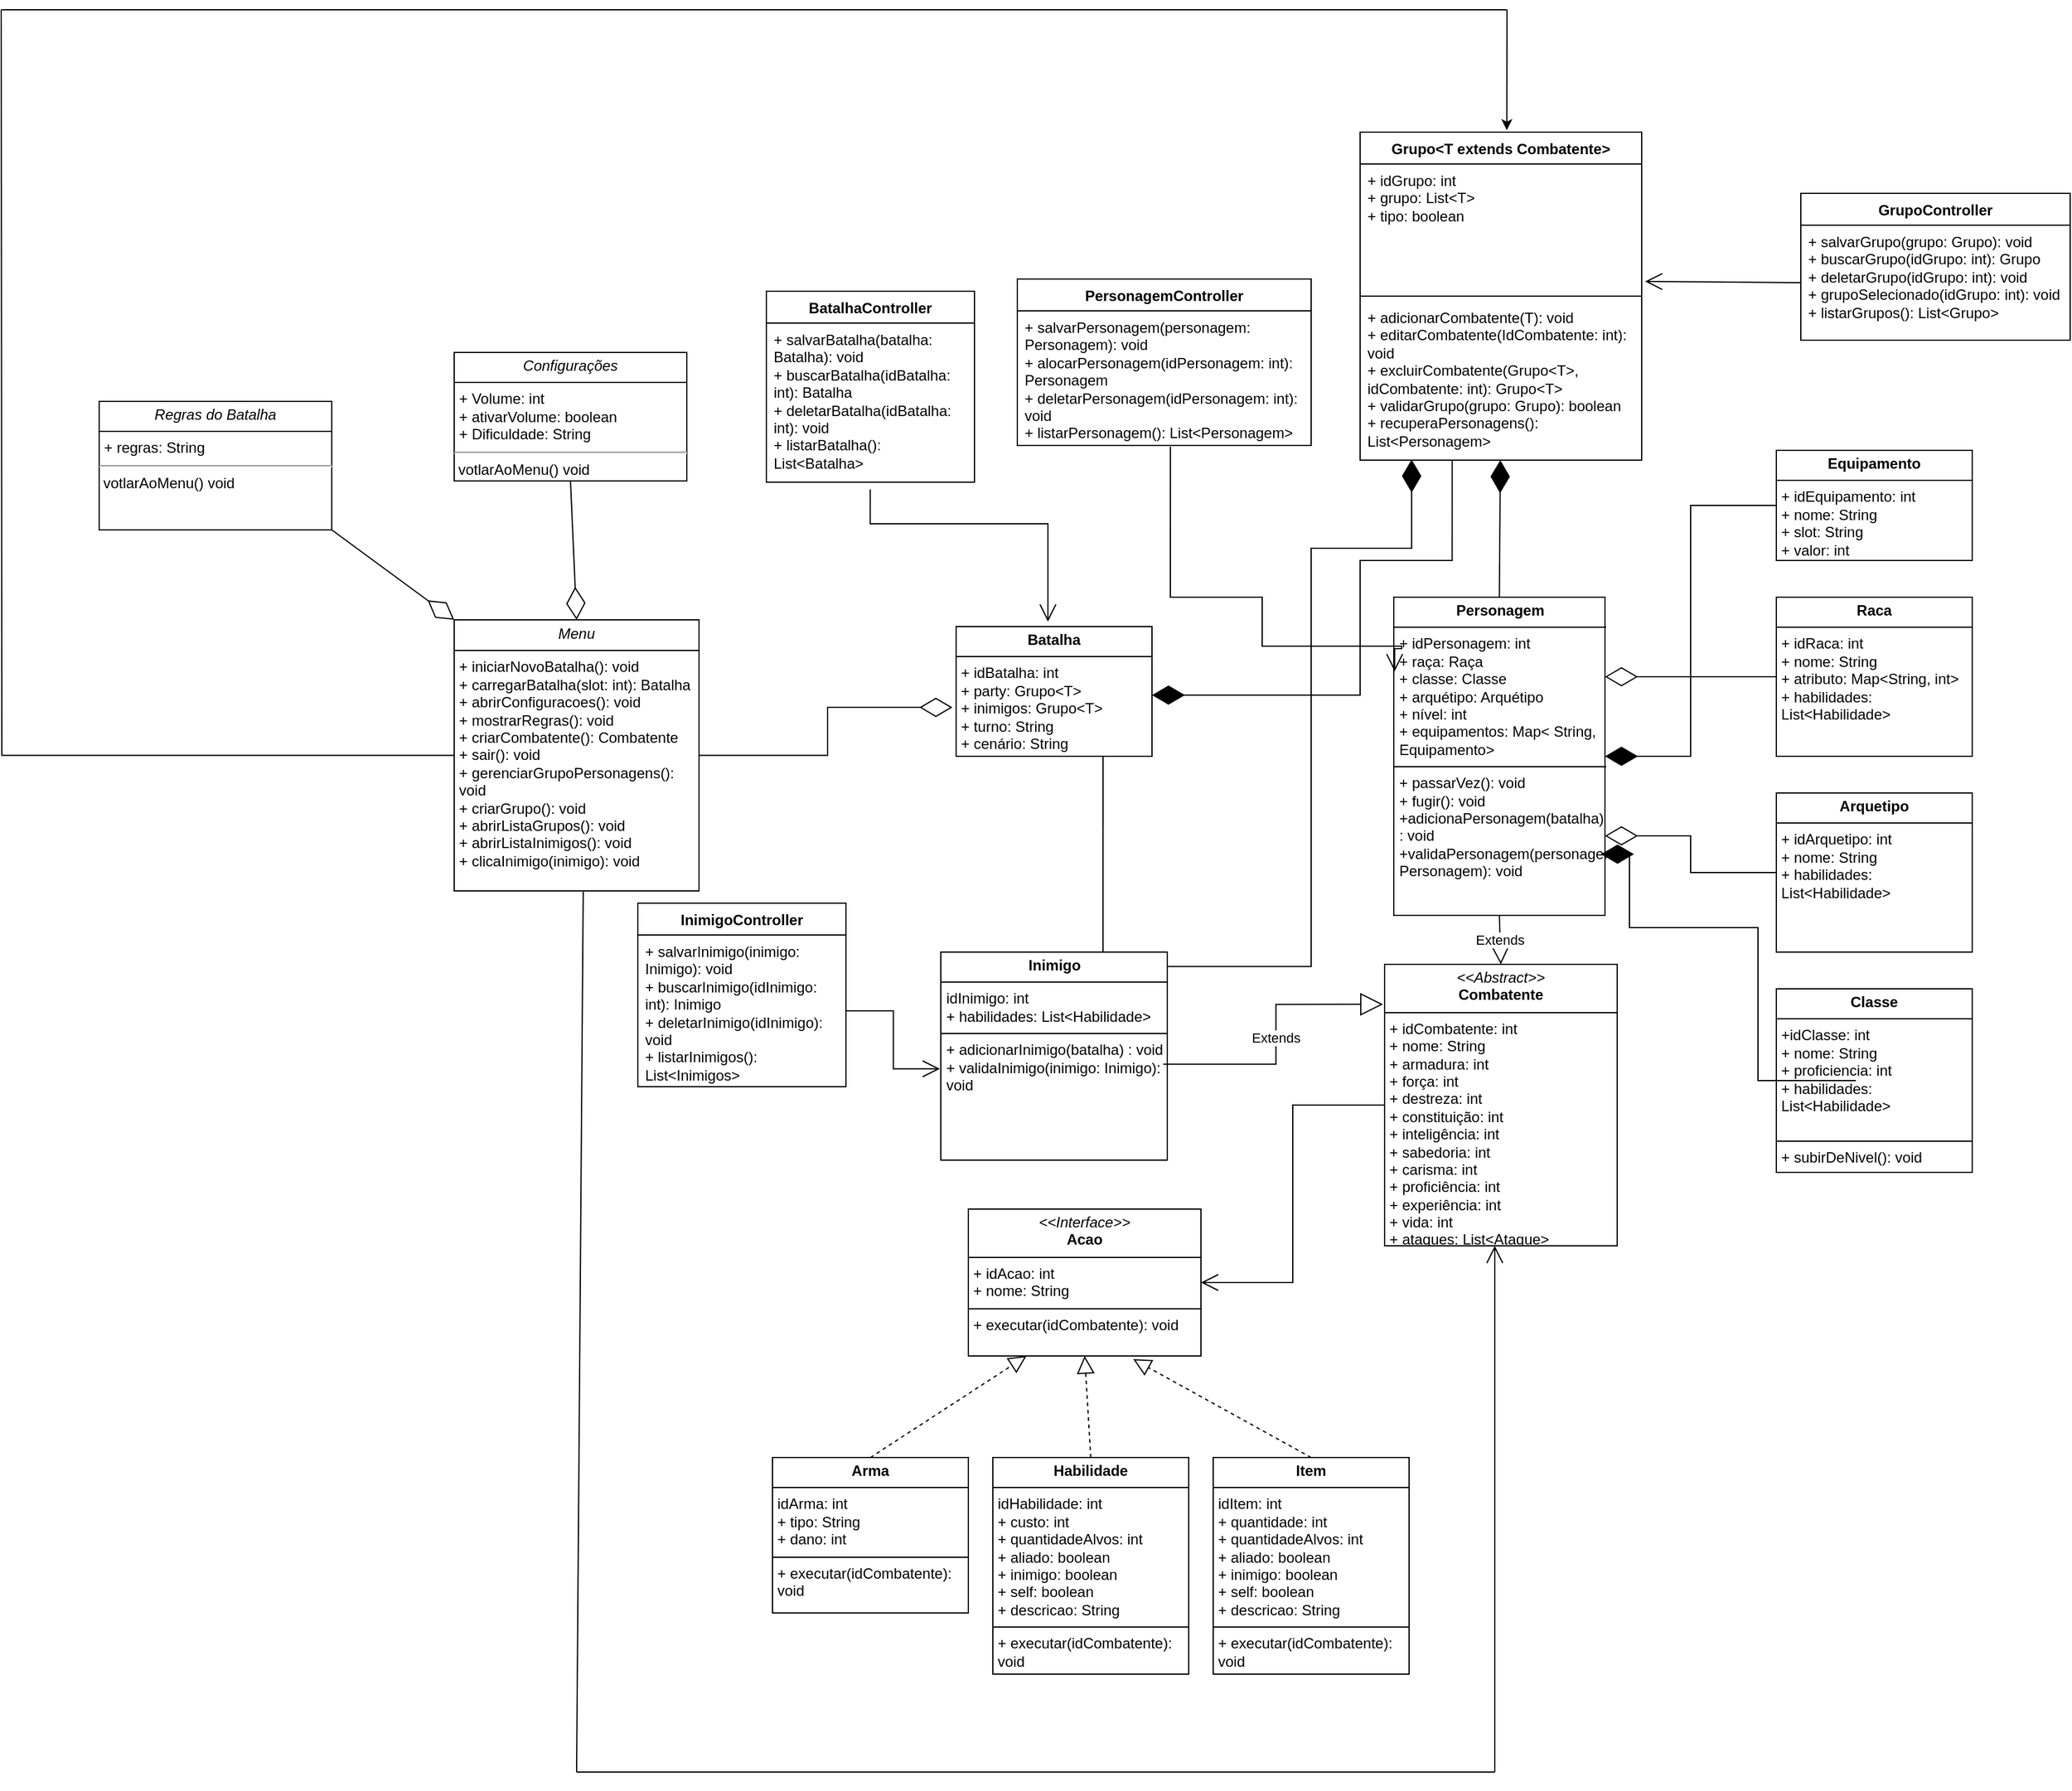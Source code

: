 <mxfile version="27.0.6">
  <diagram name="Página-1" id="_a5yPlvhvjvMh1GZJRpt">
    <mxGraphModel grid="1" page="1" gridSize="10" guides="1" tooltips="1" connect="1" arrows="1" fold="1" pageScale="1" pageWidth="9999" pageHeight="9999" math="0" shadow="0">
      <root>
        <mxCell id="0" />
        <mxCell id="1" parent="0" />
        <mxCell id="iHAAdWjE9QPSHCzv0lH9-47" value="" style="endArrow=block;dashed=1;endFill=0;endSize=12;html=1;rounded=0;exitX=0.5;exitY=0;exitDx=0;exitDy=0;entryX=0.25;entryY=1;entryDx=0;entryDy=0;" edge="1" parent="1" source="iHAAdWjE9QPSHCzv0lH9-141" target="iHAAdWjE9QPSHCzv0lH9-143">
          <mxGeometry width="160" relative="1" as="geometry">
            <mxPoint x="1230" y="658" as="sourcePoint" />
            <mxPoint x="1340" y="490" as="targetPoint" />
          </mxGeometry>
        </mxCell>
        <mxCell id="iHAAdWjE9QPSHCzv0lH9-49" value="" style="endArrow=block;dashed=1;endFill=0;endSize=12;html=1;rounded=0;exitX=0.5;exitY=0;exitDx=0;exitDy=0;entryX=0.5;entryY=1;entryDx=0;entryDy=0;" edge="1" parent="1" source="iHAAdWjE9QPSHCzv0lH9-140" target="iHAAdWjE9QPSHCzv0lH9-143">
          <mxGeometry width="160" relative="1" as="geometry">
            <mxPoint x="1420.0" y="658" as="sourcePoint" />
            <mxPoint x="1380" y="490" as="targetPoint" />
          </mxGeometry>
        </mxCell>
        <mxCell id="iHAAdWjE9QPSHCzv0lH9-50" value="" style="endArrow=block;dashed=1;endFill=0;endSize=12;html=1;rounded=0;exitX=0.5;exitY=0;exitDx=0;exitDy=0;entryX=0.709;entryY=1.022;entryDx=0;entryDy=0;entryPerimeter=0;" edge="1" parent="1" source="iHAAdWjE9QPSHCzv0lH9-138" target="iHAAdWjE9QPSHCzv0lH9-143">
          <mxGeometry width="160" relative="1" as="geometry">
            <mxPoint x="1610.0" y="658" as="sourcePoint" />
            <mxPoint x="1420" y="490" as="targetPoint" />
          </mxGeometry>
        </mxCell>
        <mxCell id="iHAAdWjE9QPSHCzv0lH9-59" value="" style="endArrow=diamondThin;endFill=0;endSize=24;html=1;rounded=0;exitX=0;exitY=0.5;exitDx=0;exitDy=0;entryX=1;entryY=0.25;entryDx=0;entryDy=0;edgeStyle=orthogonalEdgeStyle;" edge="1" parent="1" source="iHAAdWjE9QPSHCzv0lH9-84" target="iHAAdWjE9QPSHCzv0lH9-83">
          <mxGeometry width="160" relative="1" as="geometry">
            <mxPoint x="1168.4" y="161.99" as="sourcePoint" />
            <mxPoint x="960" y="110" as="targetPoint" />
          </mxGeometry>
        </mxCell>
        <mxCell id="iHAAdWjE9QPSHCzv0lH9-81" value="&lt;p style=&quot;margin:0px;margin-top:4px;text-align:center;&quot;&gt;&lt;i&gt;&amp;lt;&amp;lt;Abstract&amp;gt;&amp;gt;&lt;/i&gt;&lt;br&gt;&lt;b&gt;Combatente&lt;/b&gt;&lt;/p&gt;&lt;hr size=&quot;1&quot; style=&quot;border-style:solid;&quot;&gt;&lt;p style=&quot;margin:0px;margin-left:4px;&quot;&gt;+ idCombatente: int&lt;/p&gt;&lt;p style=&quot;margin:0px;margin-left:4px;&quot;&gt;+ nome: String&lt;/p&gt;&lt;p style=&quot;margin:0px;margin-left:4px;&quot;&gt;+ armadura: int&lt;/p&gt;&lt;p style=&quot;margin:0px;margin-left:4px;&quot;&gt;+ força: int&lt;/p&gt;&lt;p style=&quot;margin:0px;margin-left:4px;&quot;&gt;+ destreza: int&lt;/p&gt;&lt;p style=&quot;margin:0px;margin-left:4px;&quot;&gt;+ constituição: int&lt;/p&gt;&lt;p style=&quot;margin:0px;margin-left:4px;&quot;&gt;+ inteligência: int&lt;/p&gt;&lt;p style=&quot;margin:0px;margin-left:4px;&quot;&gt;+ sabedoria: int&lt;/p&gt;&lt;p style=&quot;margin:0px;margin-left:4px;&quot;&gt;+ carisma: int&lt;/p&gt;&lt;p style=&quot;margin:0px;margin-left:4px;&quot;&gt;+ proficiência: int&lt;/p&gt;&lt;p style=&quot;margin:0px;margin-left:4px;&quot;&gt;+ experiência: int&lt;/p&gt;&lt;p style=&quot;margin:0px;margin-left:4px;&quot;&gt;+ vida: int&lt;/p&gt;&lt;p style=&quot;margin:0px;margin-left:4px;&quot;&gt;+ ataques: List&amp;lt;Ataque&amp;gt;&lt;/p&gt;" style="verticalAlign=top;align=left;overflow=fill;html=1;whiteSpace=wrap;" vertex="1" parent="1">
          <mxGeometry x="1620" y="260" width="190" height="230" as="geometry" />
        </mxCell>
        <mxCell id="iHAAdWjE9QPSHCzv0lH9-82" value="&lt;p style=&quot;margin:0px;margin-top:4px;text-align:center;&quot;&gt;&lt;b&gt;Inimigo&lt;/b&gt;&lt;/p&gt;&lt;hr size=&quot;1&quot; style=&quot;border-style:solid;&quot;&gt;&lt;p style=&quot;margin:0px;margin-left:4px;&quot;&gt;idInimigo: int&lt;/p&gt;&lt;p style=&quot;margin:0px;margin-left:4px;&quot;&gt;+ habilidades: List&amp;lt;Habilidade&amp;gt;&lt;/p&gt;&lt;hr style=&quot;border-style: solid;&quot; size=&quot;1&quot;&gt;&lt;p style=&quot;margin: 0px 0px 0px 4px;&quot;&gt;+ adicionarInimigo(batalha) : void&lt;/p&gt;&lt;p style=&quot;margin: 0px 0px 0px 4px;&quot;&gt;+ validaInimigo(inimigo: Inimigo): void&lt;/p&gt;" style="verticalAlign=top;align=left;overflow=fill;html=1;whiteSpace=wrap;" vertex="1" parent="1">
          <mxGeometry x="1257.5" y="250" width="185" height="170" as="geometry" />
        </mxCell>
        <mxCell id="iHAAdWjE9QPSHCzv0lH9-83" value="&lt;p style=&quot;margin:0px;margin-top:4px;text-align:center;&quot;&gt;&lt;b&gt;Personagem&lt;/b&gt;&lt;/p&gt;&lt;hr size=&quot;1&quot; style=&quot;border-style:solid;&quot;&gt;&lt;p style=&quot;margin:0px;margin-left:4px;&quot;&gt;+ idPersonagem: int&lt;/p&gt;&lt;p style=&quot;margin:0px;margin-left:4px;&quot;&gt;+ raça: Raça&lt;/p&gt;&lt;p style=&quot;margin:0px;margin-left:4px;&quot;&gt;+ classe: Classe&lt;/p&gt;&lt;p style=&quot;margin:0px;margin-left:4px;&quot;&gt;+ arquétipo: Arquétipo&lt;/p&gt;&lt;p style=&quot;margin:0px;margin-left:4px;&quot;&gt;+ nível: int&lt;/p&gt;&lt;p style=&quot;margin:0px;margin-left:4px;&quot;&gt;+ equipamentos: Map&amp;lt; String, Equipamento&amp;gt;&lt;/p&gt;&lt;hr size=&quot;1&quot; style=&quot;border-style:solid;&quot;&gt;&lt;p style=&quot;margin:0px;margin-left:4px;&quot;&gt;+ passarVez(): void&lt;/p&gt;&lt;p style=&quot;margin:0px;margin-left:4px;&quot;&gt;+ fugir(): void&lt;/p&gt;&lt;p style=&quot;margin:0px;margin-left:4px;&quot;&gt;+adicionaPersonagem(batalha) : void&lt;/p&gt;&lt;p style=&quot;margin:0px;margin-left:4px;&quot;&gt;+validaPersonagem(personagem: Personagem): void&lt;/p&gt;" style="verticalAlign=top;align=left;overflow=fill;html=1;whiteSpace=wrap;" vertex="1" parent="1">
          <mxGeometry x="1627.5" y="-40" width="172.5" height="260" as="geometry" />
        </mxCell>
        <mxCell id="iHAAdWjE9QPSHCzv0lH9-84" value="&lt;p style=&quot;margin:0px;margin-top:4px;text-align:center;&quot;&gt;&lt;b&gt;Equipamento&lt;/b&gt;&lt;/p&gt;&lt;hr size=&quot;1&quot; style=&quot;border-style:solid;&quot;&gt;&lt;p style=&quot;margin:0px;margin-left:4px;&quot;&gt;+ idEquipamento: int&lt;/p&gt;&lt;p style=&quot;margin:0px;margin-left:4px;&quot;&gt;+ nome: String&lt;/p&gt;&lt;p style=&quot;margin:0px;margin-left:4px;&quot;&gt;+ slot: String&lt;/p&gt;&lt;p style=&quot;margin:0px;margin-left:4px;&quot;&gt;+ valor: int&lt;/p&gt;" style="verticalAlign=top;align=left;overflow=fill;html=1;whiteSpace=wrap;" vertex="1" parent="1">
          <mxGeometry x="1940" y="-160" width="160" height="90" as="geometry" />
        </mxCell>
        <mxCell id="iHAAdWjE9QPSHCzv0lH9-87" value="&lt;p style=&quot;margin:0px;margin-top:4px;text-align:center;&quot;&gt;&lt;b&gt;Classe&lt;/b&gt;&lt;/p&gt;&lt;hr size=&quot;1&quot; style=&quot;border-style:solid;&quot;&gt;&lt;p style=&quot;margin:0px;margin-left:4px;&quot;&gt;+idClasse: int&lt;/p&gt;&lt;p style=&quot;margin:0px;margin-left:4px;&quot;&gt;+ nome: String&lt;/p&gt;&lt;p style=&quot;margin:0px;margin-left:4px;&quot;&gt;+ proficiencia: int&lt;/p&gt;&lt;p style=&quot;margin:0px;margin-left:4px;&quot;&gt;+ habilidades: List&amp;lt;Habilidade&amp;gt;&lt;/p&gt;&lt;p style=&quot;margin:0px;margin-left:4px;&quot;&gt;&lt;br&gt;&lt;/p&gt;&lt;hr size=&quot;1&quot; style=&quot;border-style:solid;&quot;&gt;&lt;p style=&quot;margin:0px;margin-left:4px;&quot;&gt;+ subirDeNivel(): void&lt;/p&gt;" style="verticalAlign=top;align=left;overflow=fill;html=1;whiteSpace=wrap;" vertex="1" parent="1">
          <mxGeometry x="1940" y="280" width="160" height="150" as="geometry" />
        </mxCell>
        <mxCell id="iHAAdWjE9QPSHCzv0lH9-88" value="&lt;p style=&quot;margin:0px;margin-top:4px;text-align:center;&quot;&gt;&lt;b&gt;Raca&lt;/b&gt;&lt;/p&gt;&lt;hr size=&quot;1&quot; style=&quot;border-style:solid;&quot;&gt;&lt;p style=&quot;margin:0px;margin-left:4px;&quot;&gt;+ idRaca: int&lt;/p&gt;&lt;p style=&quot;margin:0px;margin-left:4px;&quot;&gt;+ nome: String&lt;/p&gt;&lt;p style=&quot;margin:0px;margin-left:4px;&quot;&gt;+ atributo: Map&amp;lt;String, int&amp;gt;&lt;/p&gt;&lt;p style=&quot;margin:0px;margin-left:4px;&quot;&gt;+ habilidades: List&amp;lt;Habilidade&amp;gt;&lt;/p&gt;&lt;p style=&quot;margin:0px;margin-left:4px;&quot;&gt;&lt;br&gt;&lt;/p&gt;" style="verticalAlign=top;align=left;overflow=fill;html=1;whiteSpace=wrap;" vertex="1" parent="1">
          <mxGeometry x="1940" y="-40" width="160" height="130" as="geometry" />
        </mxCell>
        <mxCell id="iHAAdWjE9QPSHCzv0lH9-90" value="&lt;p style=&quot;margin:0px;margin-top:4px;text-align:center;&quot;&gt;&lt;b&gt;Arquetipo&lt;/b&gt;&lt;/p&gt;&lt;hr size=&quot;1&quot; style=&quot;border-style:solid;&quot;&gt;&lt;p style=&quot;margin:0px;margin-left:4px;&quot;&gt;+ idArquetipo: int&lt;/p&gt;&lt;p style=&quot;margin:0px;margin-left:4px;&quot;&gt;+ nome: String&lt;/p&gt;&lt;p style=&quot;margin:0px;margin-left:4px;&quot;&gt;+ habilidades: List&amp;lt;Habilidade&amp;gt;&lt;/p&gt;&lt;p style=&quot;margin:0px;margin-left:4px;&quot;&gt;&lt;br&gt;&lt;/p&gt;" style="verticalAlign=top;align=left;overflow=fill;html=1;whiteSpace=wrap;" vertex="1" parent="1">
          <mxGeometry x="1940" y="120" width="160" height="130" as="geometry" />
        </mxCell>
        <mxCell id="iHAAdWjE9QPSHCzv0lH9-128" value="&lt;p style=&quot;margin:0px;margin-top:4px;text-align:center;&quot;&gt;&lt;b&gt;Batalha&lt;/b&gt;&lt;/p&gt;&lt;hr size=&quot;1&quot; style=&quot;border-style:solid;&quot;&gt;&lt;p style=&quot;margin:0px;margin-left:4px;&quot;&gt;+ idBatalha: int&lt;/p&gt;&lt;p style=&quot;margin:0px;margin-left:4px;&quot;&gt;&lt;span style=&quot;background-color: transparent; color: light-dark(rgb(0, 0, 0), rgb(255, 255, 255));&quot;&gt;+ party: Grupo&amp;lt;T&amp;gt;&lt;/span&gt;&lt;/p&gt;&lt;p style=&quot;margin:0px;margin-left:4px;&quot;&gt;&lt;span style=&quot;background-color: transparent; color: light-dark(rgb(0, 0, 0), rgb(255, 255, 255));&quot;&gt;+ inimigos: Grupo&amp;lt;T&amp;gt;&lt;/span&gt;&lt;/p&gt;&lt;p style=&quot;margin:0px;margin-left:4px;&quot;&gt;+ turno: String&lt;/p&gt;&lt;p style=&quot;margin:0px;margin-left:4px;&quot;&gt;+ cenário: String&lt;/p&gt;" style="verticalAlign=top;align=left;overflow=fill;html=1;whiteSpace=wrap;" vertex="1" parent="1">
          <mxGeometry x="1270" y="-16" width="160" height="106" as="geometry" />
        </mxCell>
        <mxCell id="iHAAdWjE9QPSHCzv0lH9-138" value="&lt;p style=&quot;margin:0px;margin-top:4px;text-align:center;&quot;&gt;&lt;b&gt;Item&lt;/b&gt;&lt;/p&gt;&lt;hr size=&quot;1&quot; style=&quot;border-style:solid;&quot;&gt;&lt;p style=&quot;margin:0px;margin-left:4px;&quot;&gt;idItem: int&lt;/p&gt;&lt;p style=&quot;margin:0px;margin-left:4px;&quot;&gt;+&amp;nbsp;&lt;span style=&quot;background-color: transparent; color: light-dark(rgb(0, 0, 0), rgb(255, 255, 255));&quot;&gt;quantidade: int&lt;/span&gt;&lt;/p&gt;&lt;p style=&quot;margin: 0px 0px 0px 4px;&quot;&gt;+ quantidadeAlvos: int&lt;/p&gt;&lt;p style=&quot;margin: 0px 0px 0px 4px;&quot;&gt;+ aliado: boolean&lt;/p&gt;&lt;p style=&quot;margin: 0px 0px 0px 4px;&quot;&gt;+ inimigo: boolean&lt;/p&gt;&lt;p style=&quot;margin: 0px 0px 0px 4px;&quot;&gt;+ self: boolean&lt;/p&gt;&lt;p style=&quot;margin: 0px 0px 0px 4px;&quot;&gt;+ descricao: String&lt;/p&gt;&lt;hr size=&quot;1&quot; style=&quot;border-style:solid;&quot;&gt;&lt;p style=&quot;margin:0px;margin-left:4px;&quot;&gt;+ executar(idCombatente): void&lt;/p&gt;" style="verticalAlign=top;align=left;overflow=fill;html=1;whiteSpace=wrap;" vertex="1" parent="1">
          <mxGeometry x="1480" y="663" width="160" height="177" as="geometry" />
        </mxCell>
        <mxCell id="iHAAdWjE9QPSHCzv0lH9-140" value="&lt;p style=&quot;margin:0px;margin-top:4px;text-align:center;&quot;&gt;&lt;b&gt;Habilidade&lt;/b&gt;&lt;/p&gt;&lt;hr size=&quot;1&quot; style=&quot;border-style:solid;&quot;&gt;&lt;p style=&quot;margin:0px;margin-left:4px;&quot;&gt;&lt;span style=&quot;background-color: transparent; color: light-dark(rgb(0, 0, 0), rgb(255, 255, 255));&quot;&gt;idHabilidade: int&lt;/span&gt;&lt;/p&gt;&lt;p style=&quot;margin:0px;margin-left:4px;&quot;&gt;&lt;span style=&quot;background-color: transparent; color: light-dark(rgb(0, 0, 0), rgb(255, 255, 255));&quot;&gt;+&amp;nbsp;&lt;/span&gt;&lt;span style=&quot;background-color: transparent; color: light-dark(rgb(0, 0, 0), rgb(255, 255, 255));&quot;&gt;custo: int&lt;/span&gt;&lt;/p&gt;&lt;p style=&quot;margin: 0px 0px 0px 4px;&quot;&gt;+ quantidadeAlvos: int&lt;/p&gt;&lt;p style=&quot;margin: 0px 0px 0px 4px;&quot;&gt;+ aliado: boolean&lt;/p&gt;&lt;p style=&quot;margin: 0px 0px 0px 4px;&quot;&gt;+ inimigo: boolean&lt;/p&gt;&lt;p style=&quot;margin: 0px 0px 0px 4px;&quot;&gt;+ self: boolean&lt;/p&gt;&lt;p style=&quot;margin: 0px 0px 0px 4px;&quot;&gt;+ descricao: String&lt;/p&gt;&lt;hr size=&quot;1&quot; style=&quot;border-style:solid;&quot;&gt;&lt;p style=&quot;margin:0px;margin-left:4px;&quot;&gt;+&amp;nbsp;&lt;span style=&quot;background-color: transparent; color: light-dark(rgb(0, 0, 0), rgb(255, 255, 255));&quot;&gt;executar(idCombatente): void&lt;/span&gt;&lt;/p&gt;" style="verticalAlign=top;align=left;overflow=fill;html=1;whiteSpace=wrap;" vertex="1" parent="1">
          <mxGeometry x="1300" y="663" width="160" height="177" as="geometry" />
        </mxCell>
        <mxCell id="iHAAdWjE9QPSHCzv0lH9-141" value="&lt;p style=&quot;margin:0px;margin-top:4px;text-align:center;&quot;&gt;&lt;b&gt;Arma&lt;/b&gt;&lt;/p&gt;&lt;hr size=&quot;1&quot; style=&quot;border-style:solid;&quot;&gt;&lt;p style=&quot;margin:0px;margin-left:4px;&quot;&gt;idArma: int&lt;/p&gt;&lt;p style=&quot;margin:0px;margin-left:4px;&quot;&gt;+ tipo: String&lt;/p&gt;&lt;p style=&quot;margin:0px;margin-left:4px;&quot;&gt;+ dano: int&lt;/p&gt;&lt;hr size=&quot;1&quot; style=&quot;border-style:solid;&quot;&gt;&lt;p style=&quot;margin:0px;margin-left:4px;&quot;&gt;+&amp;nbsp;&lt;span style=&quot;background-color: transparent; color: light-dark(rgb(0, 0, 0), rgb(255, 255, 255));&quot;&gt;executar(idCombatente): void&lt;/span&gt;&lt;/p&gt;" style="verticalAlign=top;align=left;overflow=fill;html=1;whiteSpace=wrap;" vertex="1" parent="1">
          <mxGeometry x="1120" y="663" width="160" height="127" as="geometry" />
        </mxCell>
        <mxCell id="iHAAdWjE9QPSHCzv0lH9-142" value="" style="endArrow=open;endFill=1;endSize=12;html=1;rounded=0;exitX=0;exitY=0.5;exitDx=0;exitDy=0;entryX=1;entryY=0.5;entryDx=0;entryDy=0;edgeStyle=orthogonalEdgeStyle;" edge="1" parent="1" source="iHAAdWjE9QPSHCzv0lH9-81" target="iHAAdWjE9QPSHCzv0lH9-143">
          <mxGeometry width="160" relative="1" as="geometry">
            <mxPoint x="1350" y="390" as="sourcePoint" />
            <mxPoint x="1520" y="420" as="targetPoint" />
          </mxGeometry>
        </mxCell>
        <mxCell id="iHAAdWjE9QPSHCzv0lH9-143" value="&lt;p style=&quot;margin:0px;margin-top:4px;text-align:center;&quot;&gt;&lt;i&gt;&amp;lt;&amp;lt;Interface&amp;gt;&amp;gt;&lt;/i&gt;&lt;br&gt;&lt;b&gt;Acao&lt;/b&gt;&lt;/p&gt;&lt;hr size=&quot;1&quot; style=&quot;border-style:solid;&quot;&gt;&lt;p style=&quot;margin:0px;margin-left:4px;&quot;&gt;+ idAcao: int&lt;/p&gt;&lt;p style=&quot;margin:0px;margin-left:4px;&quot;&gt;+ nome: String&lt;/p&gt;&lt;hr size=&quot;1&quot; style=&quot;border-style:solid;&quot;&gt;&lt;p style=&quot;margin:0px;margin-left:4px;&quot;&gt;+ executar(idCombatente): void&lt;/p&gt;" style="verticalAlign=top;align=left;overflow=fill;html=1;whiteSpace=wrap;" vertex="1" parent="1">
          <mxGeometry x="1280" y="460" width="190" height="120" as="geometry" />
        </mxCell>
        <mxCell id="iHAAdWjE9QPSHCzv0lH9-144" value="" style="endArrow=diamondThin;endFill=0;endSize=24;html=1;rounded=0;exitX=0;exitY=0.5;exitDx=0;exitDy=0;entryX=1;entryY=0.75;entryDx=0;entryDy=0;edgeStyle=orthogonalEdgeStyle;" edge="1" parent="1" source="iHAAdWjE9QPSHCzv0lH9-90" target="iHAAdWjE9QPSHCzv0lH9-83">
          <mxGeometry width="160" relative="1" as="geometry">
            <mxPoint x="1880" y="270" as="sourcePoint" />
            <mxPoint x="2040" y="270" as="targetPoint" />
          </mxGeometry>
        </mxCell>
        <mxCell id="iHAAdWjE9QPSHCzv0lH9-145" value="" style="endArrow=diamondThin;endFill=1;endSize=24;html=1;rounded=0;entryX=1;entryY=0.5;entryDx=0;entryDy=0;exitX=0;exitY=0.5;exitDx=0;exitDy=0;edgeStyle=orthogonalEdgeStyle;" edge="1" parent="1" source="iHAAdWjE9QPSHCzv0lH9-88" target="iHAAdWjE9QPSHCzv0lH9-83">
          <mxGeometry width="160" relative="1" as="geometry">
            <mxPoint x="1880" y="150" as="sourcePoint" />
            <mxPoint x="2040" y="150" as="targetPoint" />
          </mxGeometry>
        </mxCell>
        <mxCell id="iHAAdWjE9QPSHCzv0lH9-146" value="" style="endArrow=diamondThin;endFill=1;endSize=24;html=1;rounded=0;exitX=0;exitY=0.5;exitDx=0;exitDy=0;entryX=0.75;entryY=1;entryDx=0;entryDy=0;edgeStyle=orthogonalEdgeStyle;" edge="1" parent="1">
          <mxGeometry width="160" relative="1" as="geometry">
            <mxPoint x="2005" y="355" as="sourcePoint" />
            <mxPoint x="1823.75" y="170" as="targetPoint" />
            <Array as="points">
              <mxPoint x="1925" y="355" />
              <mxPoint x="1925" y="230" />
              <mxPoint x="1820" y="230" />
            </Array>
          </mxGeometry>
        </mxCell>
        <mxCell id="JM1ONhOtBjRij3e5JYiU-17" value="" style="edgeStyle=orthogonalEdgeStyle;rounded=0;orthogonalLoop=1;jettySize=auto;html=1;endArrow=none;startFill=0;" edge="1" parent="1" source="VGVoNSdA1kauDRPLX8II-2">
          <mxGeometry relative="1" as="geometry">
            <mxPoint x="490" y="-520" as="targetPoint" />
          </mxGeometry>
        </mxCell>
        <mxCell id="VGVoNSdA1kauDRPLX8II-2" value="&lt;p style=&quot;margin:0px;margin-top:4px;text-align:center;&quot;&gt;&lt;i&gt;Menu&lt;/i&gt;&lt;/p&gt;&lt;hr size=&quot;1&quot; style=&quot;border-style:solid;&quot;&gt;&lt;p style=&quot;margin:0px;margin-left:4px;&quot;&gt;+ iniciarNovoBatalha(): void&amp;nbsp; &amp;nbsp; &amp;nbsp; &amp;nbsp;&lt;/p&gt;&lt;p style=&quot;margin:0px;margin-left:4px;&quot;&gt;+ carregarBatalha(slot: int): Batalha&lt;/p&gt;&lt;p style=&quot;margin:0px;margin-left:4px;&quot;&gt;+ abrirConfiguracoes(): void&amp;nbsp;&lt;/p&gt;&lt;p style=&quot;margin:0px;margin-left:4px;&quot;&gt;+ mostrarRegras(): void&lt;/p&gt;&lt;p style=&quot;margin:0px;margin-left:4px;&quot;&gt;+ criarCombatente(): Combatente&lt;/p&gt;&lt;p style=&quot;margin:0px;margin-left:4px;&quot;&gt;+ sair(): void&lt;/p&gt;&lt;p style=&quot;margin:0px;margin-left:4px;&quot;&gt;+ gerenciarGrupoPersonagens(): void&lt;/p&gt;&lt;p style=&quot;margin:0px;margin-left:4px;&quot;&gt;+ criarGrupo(): void&lt;/p&gt;&lt;p style=&quot;margin:0px;margin-left:4px;&quot;&gt;+ abrirListaGrupos(): void&lt;/p&gt;&lt;p style=&quot;margin:0px;margin-left:4px;&quot;&gt;+ abrirListaInimigos(): void&lt;/p&gt;&lt;p style=&quot;margin:0px;margin-left:4px;&quot;&gt;+ clicaInimigo(inimigo): void&lt;/p&gt;" style="verticalAlign=top;align=left;overflow=fill;html=1;whiteSpace=wrap;" vertex="1" parent="1">
          <mxGeometry x="860" y="-21.5" width="200" height="221.5" as="geometry" />
        </mxCell>
        <mxCell id="VGVoNSdA1kauDRPLX8II-4" value="&lt;p style=&quot;margin:0px;margin-top:4px;text-align:center;&quot;&gt;&lt;i&gt;Regras do Batalha&lt;/i&gt;&lt;/p&gt;&lt;hr size=&quot;1&quot; style=&quot;border-style:solid;&quot;&gt;&lt;p style=&quot;margin:0px;margin-left:4px;&quot;&gt;+ regras: String&lt;/p&gt;&lt;hr&gt;&amp;nbsp;votlarAoMenu() void" style="verticalAlign=top;align=left;overflow=fill;html=1;whiteSpace=wrap;" vertex="1" parent="1">
          <mxGeometry x="570" y="-200" width="190" height="105" as="geometry" />
        </mxCell>
        <mxCell id="VGVoNSdA1kauDRPLX8II-14" value="&lt;p style=&quot;margin:0px;margin-top:4px;text-align:center;&quot;&gt;&lt;i&gt;Configurações&lt;/i&gt;&lt;/p&gt;&lt;hr size=&quot;1&quot; style=&quot;border-style:solid;&quot;&gt;&lt;p style=&quot;margin:0px;margin-left:4px;&quot;&gt;+ Volume: int&lt;/p&gt;&lt;p style=&quot;margin:0px;margin-left:4px;&quot;&gt;+ ativarVolume: boolean&lt;/p&gt;&lt;p style=&quot;margin:0px;margin-left:4px;&quot;&gt;+ Dificuldade: String&lt;/p&gt;&lt;hr&gt;&amp;nbsp;votlarAoMenu() void" style="verticalAlign=top;align=left;overflow=fill;html=1;whiteSpace=wrap;" vertex="1" parent="1">
          <mxGeometry x="860" y="-240" width="190" height="105" as="geometry" />
        </mxCell>
        <mxCell id="VGVoNSdA1kauDRPLX8II-16" value="" style="endArrow=open;endFill=1;endSize=12;html=1;rounded=0;entryX=0.5;entryY=1;entryDx=0;entryDy=0;" edge="1" parent="1">
          <mxGeometry width="160" relative="1" as="geometry">
            <mxPoint x="1710" y="920" as="sourcePoint" />
            <mxPoint x="1710" y="490" as="targetPoint" />
          </mxGeometry>
        </mxCell>
        <mxCell id="VGVoNSdA1kauDRPLX8II-19" value="" style="endArrow=none;html=1;rounded=0;" edge="1" parent="1">
          <mxGeometry width="50" height="50" relative="1" as="geometry">
            <mxPoint x="960" y="920" as="sourcePoint" />
            <mxPoint x="1710" y="920" as="targetPoint" />
          </mxGeometry>
        </mxCell>
        <mxCell id="VGVoNSdA1kauDRPLX8II-21" value="" style="endArrow=none;html=1;rounded=0;exitX=0.527;exitY=1.003;exitDx=0;exitDy=0;exitPerimeter=0;" edge="1" parent="1" source="VGVoNSdA1kauDRPLX8II-2">
          <mxGeometry width="50" height="50" relative="1" as="geometry">
            <mxPoint x="960" y="130" as="sourcePoint" />
            <mxPoint x="960" y="920" as="targetPoint" />
          </mxGeometry>
        </mxCell>
        <mxCell id="oElnw2Wf1D5d3-JwbpOK-4" value="" style="endArrow=diamondThin;endFill=0;endSize=24;html=1;rounded=0;exitX=0.5;exitY=1;exitDx=0;exitDy=0;entryX=0.5;entryY=0;entryDx=0;entryDy=0;" edge="1" parent="1" source="VGVoNSdA1kauDRPLX8II-14" target="VGVoNSdA1kauDRPLX8II-2">
          <mxGeometry width="160" relative="1" as="geometry">
            <mxPoint x="980" y="40" as="sourcePoint" />
            <mxPoint x="1140" y="40" as="targetPoint" />
          </mxGeometry>
        </mxCell>
        <mxCell id="oElnw2Wf1D5d3-JwbpOK-5" value="" style="endArrow=diamondThin;endFill=0;endSize=24;html=1;rounded=0;exitX=1;exitY=1;exitDx=0;exitDy=0;entryX=0;entryY=0;entryDx=0;entryDy=0;" edge="1" parent="1" source="VGVoNSdA1kauDRPLX8II-4" target="VGVoNSdA1kauDRPLX8II-2">
          <mxGeometry width="160" relative="1" as="geometry">
            <mxPoint x="1110" y="210" as="sourcePoint" />
            <mxPoint x="1270" y="210" as="targetPoint" />
          </mxGeometry>
        </mxCell>
        <mxCell id="oElnw2Wf1D5d3-JwbpOK-6" value="" style="endArrow=diamondThin;endFill=0;endSize=24;html=1;rounded=0;exitX=1;exitY=0.5;exitDx=0;exitDy=0;entryX=-0.019;entryY=0.623;entryDx=0;entryDy=0;entryPerimeter=0;edgeStyle=orthogonalEdgeStyle;" edge="1" parent="1" source="VGVoNSdA1kauDRPLX8II-2" target="iHAAdWjE9QPSHCzv0lH9-128">
          <mxGeometry width="160" relative="1" as="geometry">
            <mxPoint x="1110" y="40" as="sourcePoint" />
            <mxPoint x="1270" y="40" as="targetPoint" />
          </mxGeometry>
        </mxCell>
        <mxCell id="JM1ONhOtBjRij3e5JYiU-7" value="Grupo&amp;lt;T extends Combatente&amp;gt;" style="swimlane;fontStyle=1;align=center;verticalAlign=top;childLayout=stackLayout;horizontal=1;startSize=26;horizontalStack=0;resizeParent=1;resizeParentMax=0;resizeLast=0;collapsible=1;marginBottom=0;whiteSpace=wrap;html=1;" vertex="1" parent="1">
          <mxGeometry x="1600" y="-420" width="230" height="268" as="geometry">
            <mxRectangle x="220" y="60" width="70" height="30" as="alternateBounds" />
          </mxGeometry>
        </mxCell>
        <mxCell id="JM1ONhOtBjRij3e5JYiU-8" value="&lt;div&gt;+ idGrupo: int&lt;/div&gt;+ grupo: List&amp;lt;T&amp;gt;&lt;br&gt;+ tipo: boolean" style="text;strokeColor=none;fillColor=none;align=left;verticalAlign=top;spacingLeft=4;spacingRight=4;overflow=hidden;rotatable=0;points=[[0,0.5],[1,0.5]];portConstraint=eastwest;whiteSpace=wrap;html=1;" vertex="1" parent="JM1ONhOtBjRij3e5JYiU-7">
          <mxGeometry y="26" width="230" height="104" as="geometry" />
        </mxCell>
        <mxCell id="JM1ONhOtBjRij3e5JYiU-9" value="" style="line;strokeWidth=1;fillColor=none;align=left;verticalAlign=middle;spacingTop=-1;spacingLeft=3;spacingRight=3;rotatable=0;labelPosition=right;points=[];portConstraint=eastwest;strokeColor=inherit;" vertex="1" parent="JM1ONhOtBjRij3e5JYiU-7">
          <mxGeometry y="130" width="230" height="8" as="geometry" />
        </mxCell>
        <mxCell id="JM1ONhOtBjRij3e5JYiU-10" value="&lt;div&gt;&lt;span style=&quot;background-color: transparent; color: light-dark(rgb(0, 0, 0), rgb(255, 255, 255));&quot;&gt;+ adicionarCombatente&lt;/span&gt;&lt;span style=&quot;background-color: transparent; color: light-dark(rgb(0, 0, 0), rgb(255, 255, 255));&quot;&gt;(T&lt;/span&gt;&lt;span style=&quot;background-color: transparent; color: light-dark(rgb(0, 0, 0), rgb(255, 255, 255));&quot;&gt;): void&lt;/span&gt;&lt;/div&gt;&lt;div&gt;+ editarCombatente&lt;span style=&quot;background-color: transparent; color: light-dark(rgb(0, 0, 0), rgb(255, 255, 255));&quot;&gt;(IdCombatente: int&lt;/span&gt;&lt;span style=&quot;background-color: transparent; color: light-dark(rgb(0, 0, 0), rgb(255, 255, 255));&quot;&gt;): void&lt;/span&gt;&lt;div&gt;&lt;span style=&quot;background-color: transparent; color: light-dark(rgb(0, 0, 0), rgb(255, 255, 255));&quot;&gt;+ excluirCombatente(Grupo&amp;lt;T&amp;gt;, idCombatente: int): Grupo&amp;lt;T&amp;gt;&lt;/span&gt;&lt;/div&gt;&lt;/div&gt;&lt;div&gt;+ validarGrupo(grupo: Grupo): boolean&lt;span style=&quot;background-color: transparent; color: light-dark(rgb(0, 0, 0), rgb(255, 255, 255));&quot;&gt;&lt;/span&gt;&lt;/div&gt;&lt;div&gt;+ recuperaPersonagens(): List&amp;lt;Personagem&amp;gt;&lt;/div&gt;" style="text;strokeColor=none;fillColor=none;align=left;verticalAlign=top;spacingLeft=4;spacingRight=4;overflow=hidden;rotatable=0;points=[[0,0.5],[1,0.5]];portConstraint=eastwest;whiteSpace=wrap;html=1;" vertex="1" parent="JM1ONhOtBjRij3e5JYiU-7">
          <mxGeometry y="138" width="230" height="130" as="geometry" />
        </mxCell>
        <mxCell id="JM1ONhOtBjRij3e5JYiU-13" value="" style="endArrow=diamondThin;endFill=1;endSize=24;html=1;rounded=0;exitX=0.5;exitY=0;exitDx=0;exitDy=0;" edge="1" parent="1" source="iHAAdWjE9QPSHCzv0lH9-83" target="JM1ONhOtBjRij3e5JYiU-10">
          <mxGeometry width="160" relative="1" as="geometry">
            <mxPoint x="1800" y="-96" as="sourcePoint" />
            <mxPoint x="1650" y="-70" as="targetPoint" />
          </mxGeometry>
        </mxCell>
        <mxCell id="JM1ONhOtBjRij3e5JYiU-20" value="" style="endArrow=none;html=1;rounded=0;startFill=0;" edge="1" parent="1">
          <mxGeometry width="50" height="50" relative="1" as="geometry">
            <mxPoint x="490" y="-520" as="sourcePoint" />
            <mxPoint x="1720" y="-520" as="targetPoint" />
          </mxGeometry>
        </mxCell>
        <mxCell id="JM1ONhOtBjRij3e5JYiU-23" value="" style="endArrow=classic;html=1;rounded=0;entryX=0.521;entryY=-0.006;entryDx=0;entryDy=0;entryPerimeter=0;" edge="1" parent="1" target="JM1ONhOtBjRij3e5JYiU-7">
          <mxGeometry width="50" height="50" relative="1" as="geometry">
            <mxPoint x="1720" y="-520" as="sourcePoint" />
            <mxPoint x="1730" y="-450" as="targetPoint" />
          </mxGeometry>
        </mxCell>
        <mxCell id="mDxcm6M0Cwam5z7Qv1Eb-4" value="GrupoController" style="swimlane;fontStyle=1;align=center;verticalAlign=top;childLayout=stackLayout;horizontal=1;startSize=26;horizontalStack=0;resizeParent=1;resizeParentMax=0;resizeLast=0;collapsible=1;marginBottom=0;whiteSpace=wrap;html=1;" vertex="1" parent="1">
          <mxGeometry x="1960" y="-370" width="220" height="120" as="geometry" />
        </mxCell>
        <mxCell id="mDxcm6M0Cwam5z7Qv1Eb-5" value="&lt;div&gt;&lt;div&gt;&lt;span style=&quot;background-color: transparent; color: light-dark(rgb(0, 0, 0), rgb(255, 255, 255));&quot;&gt;+ salvarGrupo(grupo: Grupo): void&lt;/span&gt;&lt;/div&gt;&lt;/div&gt;&lt;div&gt;&lt;div&gt;+ buscarGrupo(idGrupo: int): Grupo&lt;/div&gt;&lt;div&gt;+ deletarGrupo(idGrupo: int): void&lt;/div&gt;&lt;div&gt;+ grupoSelecionado(idGrupo: int): void&lt;/div&gt;&lt;div&gt;+ listarGrupos(): List&amp;lt;Grupo&amp;gt;&lt;/div&gt;&lt;/div&gt;" style="text;strokeColor=none;fillColor=none;align=left;verticalAlign=top;spacingLeft=4;spacingRight=4;overflow=hidden;rotatable=0;points=[[0,0.5],[1,0.5]];portConstraint=eastwest;whiteSpace=wrap;html=1;" vertex="1" parent="mDxcm6M0Cwam5z7Qv1Eb-4">
          <mxGeometry y="26" width="220" height="94" as="geometry" />
        </mxCell>
        <mxCell id="mDxcm6M0Cwam5z7Qv1Eb-9" value="" style="endArrow=open;endFill=1;endSize=12;html=1;rounded=0;exitX=0;exitY=0.5;exitDx=0;exitDy=0;entryX=1.012;entryY=0.923;entryDx=0;entryDy=0;entryPerimeter=0;" edge="1" parent="1" source="mDxcm6M0Cwam5z7Qv1Eb-5" target="JM1ONhOtBjRij3e5JYiU-8">
          <mxGeometry width="160" relative="1" as="geometry">
            <mxPoint x="1985" y="-331.5" as="sourcePoint" />
            <mxPoint x="1840" y="-286.5" as="targetPoint" />
          </mxGeometry>
        </mxCell>
        <mxCell id="mDxcm6M0Cwam5z7Qv1Eb-11" value="InimigoController" style="swimlane;fontStyle=1;align=center;verticalAlign=top;childLayout=stackLayout;horizontal=1;startSize=26;horizontalStack=0;resizeParent=1;resizeParentMax=0;resizeLast=0;collapsible=1;marginBottom=0;whiteSpace=wrap;html=1;" vertex="1" parent="1">
          <mxGeometry x="1010" y="210" width="170" height="150" as="geometry" />
        </mxCell>
        <mxCell id="mDxcm6M0Cwam5z7Qv1Eb-12" value="&lt;div&gt;&lt;div&gt;&lt;span style=&quot;background-color: transparent; color: light-dark(rgb(0, 0, 0), rgb(255, 255, 255));&quot;&gt;+ salvarInimigo(inimigo: Inimigo): void&lt;/span&gt;&lt;/div&gt;&lt;/div&gt;&lt;div&gt;&lt;div&gt;+ buscarInimigo(idInimigo: int): Inimigo&lt;/div&gt;&lt;div&gt;+ deletarInimigo(idInimigo): void&lt;/div&gt;&lt;div&gt;+ listarInimigos(): List&amp;lt;Inimigos&amp;gt;&lt;/div&gt;&lt;div&gt;&lt;div&gt;&lt;br&gt;&lt;/div&gt;&lt;/div&gt;&lt;/div&gt;" style="text;strokeColor=none;fillColor=none;align=left;verticalAlign=top;spacingLeft=4;spacingRight=4;overflow=hidden;rotatable=0;points=[[0,0.5],[1,0.5]];portConstraint=eastwest;whiteSpace=wrap;html=1;" vertex="1" parent="mDxcm6M0Cwam5z7Qv1Eb-11">
          <mxGeometry y="26" width="170" height="124" as="geometry" />
        </mxCell>
        <mxCell id="mDxcm6M0Cwam5z7Qv1Eb-14" value="" style="endArrow=open;endFill=1;endSize=12;html=1;rounded=0;exitX=1;exitY=0.5;exitDx=0;exitDy=0;entryX=-0.004;entryY=0.561;entryDx=0;entryDy=0;entryPerimeter=0;edgeStyle=orthogonalEdgeStyle;" edge="1" parent="1" source="mDxcm6M0Cwam5z7Qv1Eb-12" target="iHAAdWjE9QPSHCzv0lH9-82">
          <mxGeometry width="160" relative="1" as="geometry">
            <mxPoint x="1225" y="330" as="sourcePoint" />
            <mxPoint x="1080" y="375" as="targetPoint" />
          </mxGeometry>
        </mxCell>
        <mxCell id="mDxcm6M0Cwam5z7Qv1Eb-15" value="PersonagemController" style="swimlane;fontStyle=1;align=center;verticalAlign=top;childLayout=stackLayout;horizontal=1;startSize=26;horizontalStack=0;resizeParent=1;resizeParentMax=0;resizeLast=0;collapsible=1;marginBottom=0;whiteSpace=wrap;html=1;" vertex="1" parent="1">
          <mxGeometry x="1320" y="-300" width="240" height="136" as="geometry" />
        </mxCell>
        <mxCell id="mDxcm6M0Cwam5z7Qv1Eb-16" value="&lt;div&gt;&lt;div&gt;&lt;span style=&quot;background-color: transparent; color: light-dark(rgb(0, 0, 0), rgb(255, 255, 255));&quot;&gt;+ salvarPersonagem(personagem: Personagem): void&lt;/span&gt;&lt;/div&gt;&lt;/div&gt;&lt;div&gt;&lt;div&gt;+ alocarPersonagem(idPersonagem: int): Personagem&lt;/div&gt;&lt;div&gt;+ deletarPersonagem(idPersonagem: int): void&lt;/div&gt;&lt;div&gt;+ listarPersonagem(): List&amp;lt;Personagem&amp;gt;&lt;/div&gt;&lt;/div&gt;" style="text;strokeColor=none;fillColor=none;align=left;verticalAlign=top;spacingLeft=4;spacingRight=4;overflow=hidden;rotatable=0;points=[[0,0.5],[1,0.5]];portConstraint=eastwest;whiteSpace=wrap;html=1;" vertex="1" parent="mDxcm6M0Cwam5z7Qv1Eb-15">
          <mxGeometry y="26" width="240" height="110" as="geometry" />
        </mxCell>
        <mxCell id="L3V3rXhDOu2ZNW8dbt9Z-6" value="Extends" style="endArrow=block;endSize=16;endFill=0;html=1;rounded=0;exitX=0.5;exitY=1;exitDx=0;exitDy=0;entryX=0.5;entryY=0;entryDx=0;entryDy=0;" edge="1" parent="1" source="iHAAdWjE9QPSHCzv0lH9-83" target="iHAAdWjE9QPSHCzv0lH9-81">
          <mxGeometry width="160" relative="1" as="geometry">
            <mxPoint x="660" y="374.29" as="sourcePoint" />
            <mxPoint x="820" y="374.29" as="targetPoint" />
          </mxGeometry>
        </mxCell>
        <mxCell id="L3V3rXhDOu2ZNW8dbt9Z-7" value="Extends" style="endArrow=block;endSize=16;endFill=0;html=1;rounded=0;entryX=-0.007;entryY=0.142;entryDx=0;entryDy=0;entryPerimeter=0;exitX=0.982;exitY=0.539;exitDx=0;exitDy=0;exitPerimeter=0;edgeStyle=orthogonalEdgeStyle;" edge="1" parent="1" source="iHAAdWjE9QPSHCzv0lH9-82" target="iHAAdWjE9QPSHCzv0lH9-81">
          <mxGeometry width="160" relative="1" as="geometry">
            <mxPoint x="1440" y="340" as="sourcePoint" />
            <mxPoint x="1600" y="340" as="targetPoint" />
          </mxGeometry>
        </mxCell>
        <mxCell id="mDxcm6M0Cwam5z7Qv1Eb-18" value="" style="endArrow=open;endFill=1;endSize=12;html=1;rounded=0;edgeStyle=orthogonalEdgeStyle;exitX=0.521;exitY=1.009;exitDx=0;exitDy=0;exitPerimeter=0;entryX=0.004;entryY=0.233;entryDx=0;entryDy=0;entryPerimeter=0;" edge="1" parent="1" source="mDxcm6M0Cwam5z7Qv1Eb-16" target="iHAAdWjE9QPSHCzv0lH9-83">
          <mxGeometry width="160" relative="1" as="geometry">
            <mxPoint x="1460" y="-100" as="sourcePoint" />
            <mxPoint x="1590" y="10" as="targetPoint" />
            <Array as="points">
              <mxPoint x="1445" y="-40" />
              <mxPoint x="1520" y="-40" />
              <mxPoint x="1520" />
              <mxPoint x="1634" />
              <mxPoint x="1634" y="2" />
            </Array>
          </mxGeometry>
        </mxCell>
        <mxCell id="mDxcm6M0Cwam5z7Qv1Eb-23" value="BatalhaController" style="swimlane;fontStyle=1;align=center;verticalAlign=top;childLayout=stackLayout;horizontal=1;startSize=26;horizontalStack=0;resizeParent=1;resizeParentMax=0;resizeLast=0;collapsible=1;marginBottom=0;whiteSpace=wrap;html=1;" vertex="1" parent="1">
          <mxGeometry x="1115" y="-290" width="170" height="156" as="geometry" />
        </mxCell>
        <mxCell id="mDxcm6M0Cwam5z7Qv1Eb-24" value="&lt;div&gt;&lt;div&gt;&lt;span style=&quot;background-color: transparent; color: light-dark(rgb(0, 0, 0), rgb(255, 255, 255));&quot;&gt;+ salvarBatalha(batalha: Batalha): void&lt;/span&gt;&lt;/div&gt;&lt;/div&gt;&lt;div&gt;&lt;div&gt;+ buscarBatalha(idBatalha: int): Batalha&lt;/div&gt;&lt;div&gt;+ deletarBatalha(idBatalha: int): void&lt;/div&gt;&lt;div&gt;+ listarBatalha(): List&amp;lt;Batalha&amp;gt;&lt;/div&gt;&lt;/div&gt;" style="text;strokeColor=none;fillColor=none;align=left;verticalAlign=top;spacingLeft=4;spacingRight=4;overflow=hidden;rotatable=0;points=[[0,0.5],[1,0.5]];portConstraint=eastwest;whiteSpace=wrap;html=1;" vertex="1" parent="mDxcm6M0Cwam5z7Qv1Eb-23">
          <mxGeometry y="26" width="170" height="130" as="geometry" />
        </mxCell>
        <mxCell id="mDxcm6M0Cwam5z7Qv1Eb-25" value="" style="endArrow=open;endFill=1;endSize=12;html=1;rounded=0;exitX=0.499;exitY=1.046;exitDx=0;exitDy=0;exitPerimeter=0;edgeStyle=orthogonalEdgeStyle;" edge="1" parent="1" source="mDxcm6M0Cwam5z7Qv1Eb-24">
          <mxGeometry width="160" relative="1" as="geometry">
            <mxPoint x="1475" y="-89" as="sourcePoint" />
            <mxPoint x="1345" y="-20" as="targetPoint" />
            <Array as="points">
              <mxPoint x="1200" y="-100" />
              <mxPoint x="1345" y="-100" />
            </Array>
          </mxGeometry>
        </mxCell>
        <mxCell id="L3V3rXhDOu2ZNW8dbt9Z-10" value="" style="endArrow=diamondThin;endFill=1;endSize=24;html=1;rounded=0;exitX=1.002;exitY=0.069;exitDx=0;exitDy=0;exitPerimeter=0;edgeStyle=orthogonalEdgeStyle;entryX=0.183;entryY=0.996;entryDx=0;entryDy=0;entryPerimeter=0;" edge="1" parent="1" source="iHAAdWjE9QPSHCzv0lH9-82" target="JM1ONhOtBjRij3e5JYiU-10">
          <mxGeometry width="160" relative="1" as="geometry">
            <mxPoint x="1550" y="270" as="sourcePoint" />
            <mxPoint x="1660" y="-90" as="targetPoint" />
            <Array as="points">
              <mxPoint x="1560" y="262" />
              <mxPoint x="1560" y="-80" />
              <mxPoint x="1642" y="-80" />
            </Array>
          </mxGeometry>
        </mxCell>
        <mxCell id="L3V3rXhDOu2ZNW8dbt9Z-12" value="" style="endArrow=diamondThin;endFill=1;endSize=24;html=1;rounded=0;edgeStyle=orthogonalEdgeStyle;exitX=0.327;exitY=0.999;exitDx=0;exitDy=0;exitPerimeter=0;" edge="1" parent="1" source="JM1ONhOtBjRij3e5JYiU-10" target="iHAAdWjE9QPSHCzv0lH9-128">
          <mxGeometry width="160" relative="1" as="geometry">
            <mxPoint x="1680" y="-70" as="sourcePoint" />
            <mxPoint x="1460" y="40" as="targetPoint" />
            <Array as="points">
              <mxPoint x="1675" y="-70" />
              <mxPoint x="1600" y="-70" />
              <mxPoint x="1600" y="40" />
            </Array>
          </mxGeometry>
        </mxCell>
        <mxCell id="L3V3rXhDOu2ZNW8dbt9Z-13" value="" style="endArrow=none;html=1;rounded=0;entryX=0.75;entryY=1;entryDx=0;entryDy=0;exitX=0.716;exitY=0;exitDx=0;exitDy=0;exitPerimeter=0;" edge="1" parent="1" source="iHAAdWjE9QPSHCzv0lH9-82" target="iHAAdWjE9QPSHCzv0lH9-128">
          <mxGeometry width="50" height="50" relative="1" as="geometry">
            <mxPoint x="1330" y="220" as="sourcePoint" />
            <mxPoint x="1380" y="170" as="targetPoint" />
          </mxGeometry>
        </mxCell>
      </root>
    </mxGraphModel>
  </diagram>
</mxfile>
